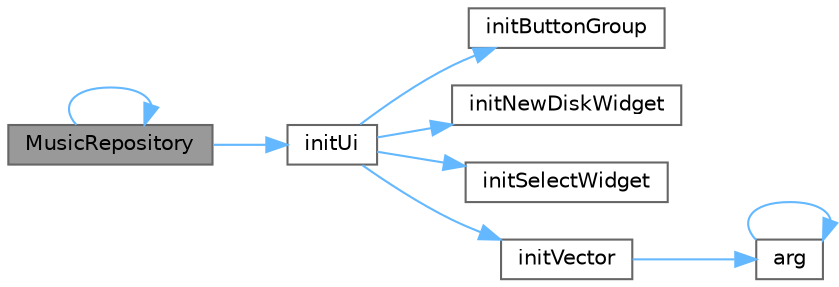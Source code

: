 digraph "MusicRepository"
{
 // LATEX_PDF_SIZE
  bgcolor="transparent";
  edge [fontname=Helvetica,fontsize=10,labelfontname=Helvetica,labelfontsize=10];
  node [fontname=Helvetica,fontsize=10,shape=box,height=0.2,width=0.4];
  rankdir="LR";
  Node1 [id="Node000001",label="MusicRepository",height=0.2,width=0.4,color="gray40", fillcolor="grey60", style="filled", fontcolor="black",tooltip="构造函数，初始化音乐仓库界面"];
  Node1 -> Node2 [id="edge1_Node000001_Node000002",color="steelblue1",style="solid",tooltip=" "];
  Node2 [id="Node000002",label="initUi",height=0.2,width=0.4,color="grey40", fillcolor="white", style="filled",URL="$class_music_repository.html#afba6e95967cc3eb25fd518f7bde6ec04",tooltip="初始化界面"];
  Node2 -> Node3 [id="edge2_Node000002_Node000003",color="steelblue1",style="solid",tooltip=" "];
  Node3 [id="Node000003",label="initButtonGroup",height=0.2,width=0.4,color="grey40", fillcolor="white", style="filled",URL="$class_music_repository.html#a7c64dd183c091c6d4c5aa3527f94a37e",tooltip="初始化按钮组"];
  Node2 -> Node4 [id="edge3_Node000002_Node000004",color="steelblue1",style="solid",tooltip=" "];
  Node4 [id="Node000004",label="initNewDiskWidget",height=0.2,width=0.4,color="grey40", fillcolor="white", style="filled",URL="$class_music_repository.html#a16c59d9fd008c0bac1c3e60e43acca0a",tooltip="初始化新碟上架控件"];
  Node2 -> Node5 [id="edge4_Node000002_Node000005",color="steelblue1",style="solid",tooltip=" "];
  Node5 [id="Node000005",label="initSelectWidget",height=0.2,width=0.4,color="grey40", fillcolor="white", style="filled",URL="$class_music_repository.html#acae5a2e7f07fed8a118d91a49d473a29",tooltip="初始化精选视频控件"];
  Node2 -> Node6 [id="edge5_Node000002_Node000006",color="steelblue1",style="solid",tooltip=" "];
  Node6 [id="Node000006",label="initVector",height=0.2,width=0.4,color="grey40", fillcolor="white", style="filled",URL="$class_music_repository.html#a90c20eba367d53522d3fcbb6b03111ba",tooltip="初始化容器"];
  Node6 -> Node7 [id="edge6_Node000006_Node000007",color="steelblue1",style="solid",tooltip=" "];
  Node7 [id="Node000007",label="arg",height=0.2,width=0.4,color="grey40", fillcolor="white", style="filled",URL="$base_8h.html#a2c8e80c1b1c8b7747e99b8e9a24a0429",tooltip="Returns a named argument to be used in a formatting function."];
  Node7 -> Node7 [id="edge7_Node000007_Node000007",color="steelblue1",style="solid",tooltip=" "];
  Node1 -> Node1 [id="edge8_Node000001_Node000001",color="steelblue1",style="solid",tooltip=" "];
}
